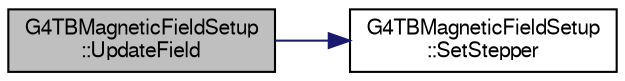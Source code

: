 digraph "G4TBMagneticFieldSetup::UpdateField"
{
  bgcolor="transparent";
  edge [fontname="FreeSans",fontsize="10",labelfontname="FreeSans",labelfontsize="10"];
  node [fontname="FreeSans",fontsize="10",shape=record];
  rankdir="LR";
  Node1 [label="G4TBMagneticFieldSetup\l::UpdateField",height=0.2,width=0.4,color="black", fillcolor="grey75", style="filled" fontcolor="black"];
  Node1 -> Node2 [color="midnightblue",fontsize="10",style="solid",fontname="FreeSans"];
  Node2 [label="G4TBMagneticFieldSetup\l::SetStepper",height=0.2,width=0.4,color="black",URL="$d4/d2e/classG4TBMagneticFieldSetup.html#a7d247ff9b7c77cd4a8d112e03979e34e"];
}
